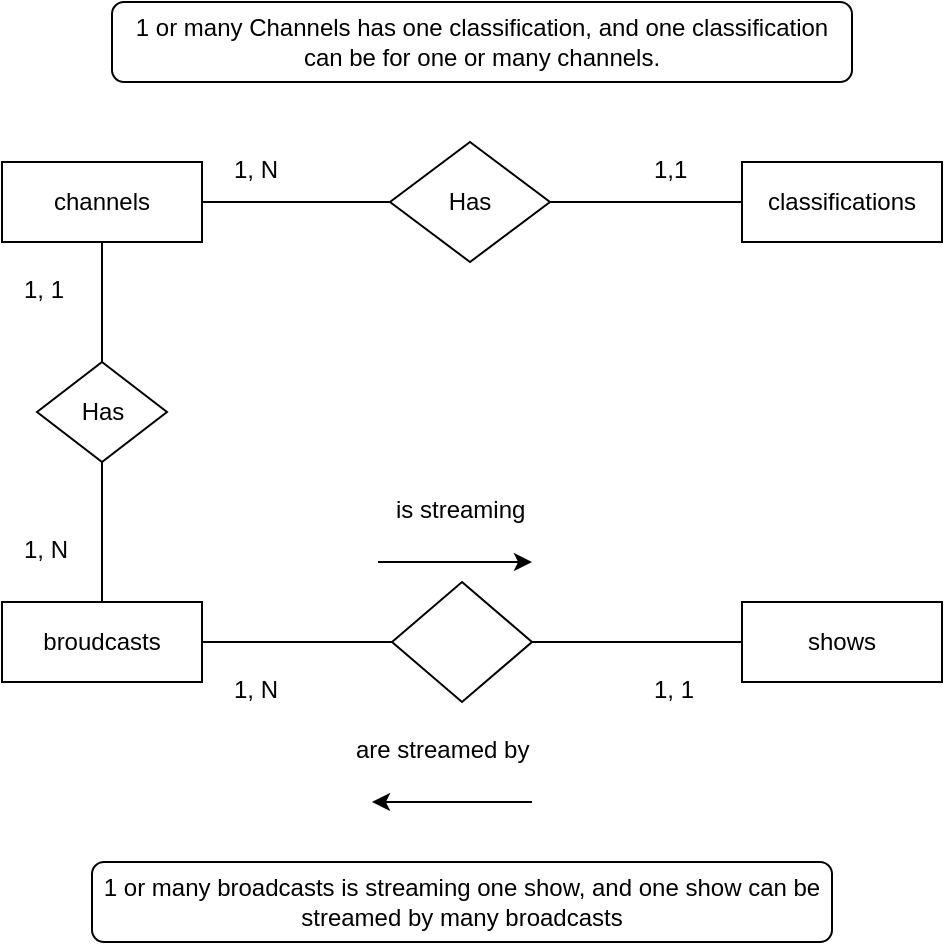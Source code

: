 <mxfile version="16.2.4" type="github">
  <diagram id="X8GXMjfFx5Uu27WJYmgo" name="Page-1">
    <mxGraphModel dx="1141" dy="614" grid="1" gridSize="10" guides="1" tooltips="1" connect="1" arrows="1" fold="1" page="1" pageScale="1" pageWidth="827" pageHeight="1169" math="0" shadow="0">
      <root>
        <mxCell id="0" />
        <mxCell id="1" parent="0" />
        <mxCell id="xOqA3w1gTCQlxXI_dTpz-1" value="channels" style="whiteSpace=wrap;html=1;align=center;" vertex="1" parent="1">
          <mxGeometry x="140" y="280" width="100" height="40" as="geometry" />
        </mxCell>
        <mxCell id="xOqA3w1gTCQlxXI_dTpz-2" value="broudcasts" style="whiteSpace=wrap;html=1;align=center;" vertex="1" parent="1">
          <mxGeometry x="140" y="500" width="100" height="40" as="geometry" />
        </mxCell>
        <mxCell id="xOqA3w1gTCQlxXI_dTpz-3" value="shows" style="whiteSpace=wrap;html=1;align=center;" vertex="1" parent="1">
          <mxGeometry x="510" y="500" width="100" height="40" as="geometry" />
        </mxCell>
        <mxCell id="xOqA3w1gTCQlxXI_dTpz-4" value="classifications" style="whiteSpace=wrap;html=1;align=center;" vertex="1" parent="1">
          <mxGeometry x="510" y="280" width="100" height="40" as="geometry" />
        </mxCell>
        <mxCell id="xOqA3w1gTCQlxXI_dTpz-6" value="" style="edgeStyle=orthogonalEdgeStyle;rounded=0;orthogonalLoop=1;jettySize=auto;html=1;endArrow=none;endFill=0;" edge="1" parent="1" source="xOqA3w1gTCQlxXI_dTpz-5" target="xOqA3w1gTCQlxXI_dTpz-4">
          <mxGeometry relative="1" as="geometry" />
        </mxCell>
        <mxCell id="xOqA3w1gTCQlxXI_dTpz-8" value="" style="edgeStyle=orthogonalEdgeStyle;rounded=0;orthogonalLoop=1;jettySize=auto;html=1;endArrow=none;endFill=0;" edge="1" parent="1" source="xOqA3w1gTCQlxXI_dTpz-5" target="xOqA3w1gTCQlxXI_dTpz-1">
          <mxGeometry relative="1" as="geometry" />
        </mxCell>
        <mxCell id="xOqA3w1gTCQlxXI_dTpz-5" value="Has" style="shape=rhombus;perimeter=rhombusPerimeter;whiteSpace=wrap;html=1;align=center;" vertex="1" parent="1">
          <mxGeometry x="334" y="270" width="80" height="60" as="geometry" />
        </mxCell>
        <mxCell id="xOqA3w1gTCQlxXI_dTpz-10" value="1,1" style="text;strokeColor=none;fillColor=none;spacingLeft=4;spacingRight=4;overflow=hidden;rotatable=0;points=[[0,0.5],[1,0.5]];portConstraint=eastwest;fontSize=12;" vertex="1" parent="1">
          <mxGeometry x="460" y="270" width="40" height="30" as="geometry" />
        </mxCell>
        <mxCell id="xOqA3w1gTCQlxXI_dTpz-11" value="1, N" style="text;strokeColor=none;fillColor=none;spacingLeft=4;spacingRight=4;overflow=hidden;rotatable=0;points=[[0,0.5],[1,0.5]];portConstraint=eastwest;fontSize=12;" vertex="1" parent="1">
          <mxGeometry x="250" y="270" width="40" height="30" as="geometry" />
        </mxCell>
        <mxCell id="xOqA3w1gTCQlxXI_dTpz-13" value="" style="edgeStyle=orthogonalEdgeStyle;rounded=0;orthogonalLoop=1;jettySize=auto;html=1;endArrow=none;endFill=0;" edge="1" parent="1" source="xOqA3w1gTCQlxXI_dTpz-12" target="xOqA3w1gTCQlxXI_dTpz-2">
          <mxGeometry relative="1" as="geometry" />
        </mxCell>
        <mxCell id="xOqA3w1gTCQlxXI_dTpz-14" value="" style="edgeStyle=orthogonalEdgeStyle;rounded=0;orthogonalLoop=1;jettySize=auto;html=1;endArrow=none;endFill=0;" edge="1" parent="1" source="xOqA3w1gTCQlxXI_dTpz-12" target="xOqA3w1gTCQlxXI_dTpz-3">
          <mxGeometry relative="1" as="geometry" />
        </mxCell>
        <mxCell id="xOqA3w1gTCQlxXI_dTpz-12" value="" style="shape=rhombus;perimeter=rhombusPerimeter;whiteSpace=wrap;html=1;align=center;" vertex="1" parent="1">
          <mxGeometry x="335" y="490" width="70" height="60" as="geometry" />
        </mxCell>
        <mxCell id="xOqA3w1gTCQlxXI_dTpz-16" value="" style="edgeStyle=orthogonalEdgeStyle;rounded=0;orthogonalLoop=1;jettySize=auto;html=1;endArrow=none;endFill=0;" edge="1" parent="1" source="xOqA3w1gTCQlxXI_dTpz-15" target="xOqA3w1gTCQlxXI_dTpz-1">
          <mxGeometry relative="1" as="geometry" />
        </mxCell>
        <mxCell id="xOqA3w1gTCQlxXI_dTpz-17" value="" style="edgeStyle=orthogonalEdgeStyle;rounded=0;orthogonalLoop=1;jettySize=auto;html=1;endArrow=none;endFill=0;" edge="1" parent="1" source="xOqA3w1gTCQlxXI_dTpz-15" target="xOqA3w1gTCQlxXI_dTpz-2">
          <mxGeometry relative="1" as="geometry" />
        </mxCell>
        <mxCell id="xOqA3w1gTCQlxXI_dTpz-15" value="Has" style="shape=rhombus;perimeter=rhombusPerimeter;whiteSpace=wrap;html=1;align=center;" vertex="1" parent="1">
          <mxGeometry x="157.5" y="380" width="65" height="50" as="geometry" />
        </mxCell>
        <mxCell id="xOqA3w1gTCQlxXI_dTpz-18" value="1, 1" style="text;strokeColor=none;fillColor=none;spacingLeft=4;spacingRight=4;overflow=hidden;rotatable=0;points=[[0,0.5],[1,0.5]];portConstraint=eastwest;fontSize=12;" vertex="1" parent="1">
          <mxGeometry x="145" y="330" width="40" height="30" as="geometry" />
        </mxCell>
        <mxCell id="xOqA3w1gTCQlxXI_dTpz-19" value="1, N" style="text;strokeColor=none;fillColor=none;spacingLeft=4;spacingRight=4;overflow=hidden;rotatable=0;points=[[0,0.5],[1,0.5]];portConstraint=eastwest;fontSize=12;" vertex="1" parent="1">
          <mxGeometry x="145" y="460" width="40" height="30" as="geometry" />
        </mxCell>
        <mxCell id="xOqA3w1gTCQlxXI_dTpz-20" value="1, N" style="text;strokeColor=none;fillColor=none;spacingLeft=4;spacingRight=4;overflow=hidden;rotatable=0;points=[[0,0.5],[1,0.5]];portConstraint=eastwest;fontSize=12;" vertex="1" parent="1">
          <mxGeometry x="250" y="530" width="40" height="30" as="geometry" />
        </mxCell>
        <mxCell id="xOqA3w1gTCQlxXI_dTpz-21" value="1, 1" style="text;strokeColor=none;fillColor=none;spacingLeft=4;spacingRight=4;overflow=hidden;rotatable=0;points=[[0,0.5],[1,0.5]];portConstraint=eastwest;fontSize=12;" vertex="1" parent="1">
          <mxGeometry x="460" y="530" width="40" height="30" as="geometry" />
        </mxCell>
        <mxCell id="xOqA3w1gTCQlxXI_dTpz-24" value="1 or many Channels has one classification, and one classification can be for one or many channels." style="rounded=1;whiteSpace=wrap;html=1;" vertex="1" parent="1">
          <mxGeometry x="195" y="200" width="370" height="40" as="geometry" />
        </mxCell>
        <mxCell id="xOqA3w1gTCQlxXI_dTpz-25" value="1 or many broadcasts is streaming one show, and one show can be streamed by many broadcasts" style="rounded=1;whiteSpace=wrap;html=1;" vertex="1" parent="1">
          <mxGeometry x="185" y="630" width="370" height="40" as="geometry" />
        </mxCell>
        <mxCell id="xOqA3w1gTCQlxXI_dTpz-26" value="is streaming" style="text;strokeColor=none;fillColor=none;spacingLeft=4;spacingRight=4;overflow=hidden;rotatable=0;points=[[0,0.5],[1,0.5]];portConstraint=eastwest;fontSize=12;" vertex="1" parent="1">
          <mxGeometry x="331" y="440" width="86" height="30" as="geometry" />
        </mxCell>
        <mxCell id="xOqA3w1gTCQlxXI_dTpz-27" value="are streamed by" style="text;strokeColor=none;fillColor=none;spacingLeft=4;spacingRight=4;overflow=hidden;rotatable=0;points=[[0,0.5],[1,0.5]];portConstraint=eastwest;fontSize=12;" vertex="1" parent="1">
          <mxGeometry x="311" y="560" width="103" height="30" as="geometry" />
        </mxCell>
        <mxCell id="xOqA3w1gTCQlxXI_dTpz-29" value="" style="endArrow=classic;html=1;rounded=0;edgeStyle=orthogonalEdgeStyle;" edge="1" parent="1">
          <mxGeometry width="50" height="50" relative="1" as="geometry">
            <mxPoint x="328" y="480" as="sourcePoint" />
            <mxPoint x="405" y="480" as="targetPoint" />
          </mxGeometry>
        </mxCell>
        <mxCell id="xOqA3w1gTCQlxXI_dTpz-30" value="" style="endArrow=classic;html=1;rounded=0;" edge="1" parent="1">
          <mxGeometry width="50" height="50" relative="1" as="geometry">
            <mxPoint x="405" y="600" as="sourcePoint" />
            <mxPoint x="325" y="600" as="targetPoint" />
          </mxGeometry>
        </mxCell>
      </root>
    </mxGraphModel>
  </diagram>
</mxfile>
